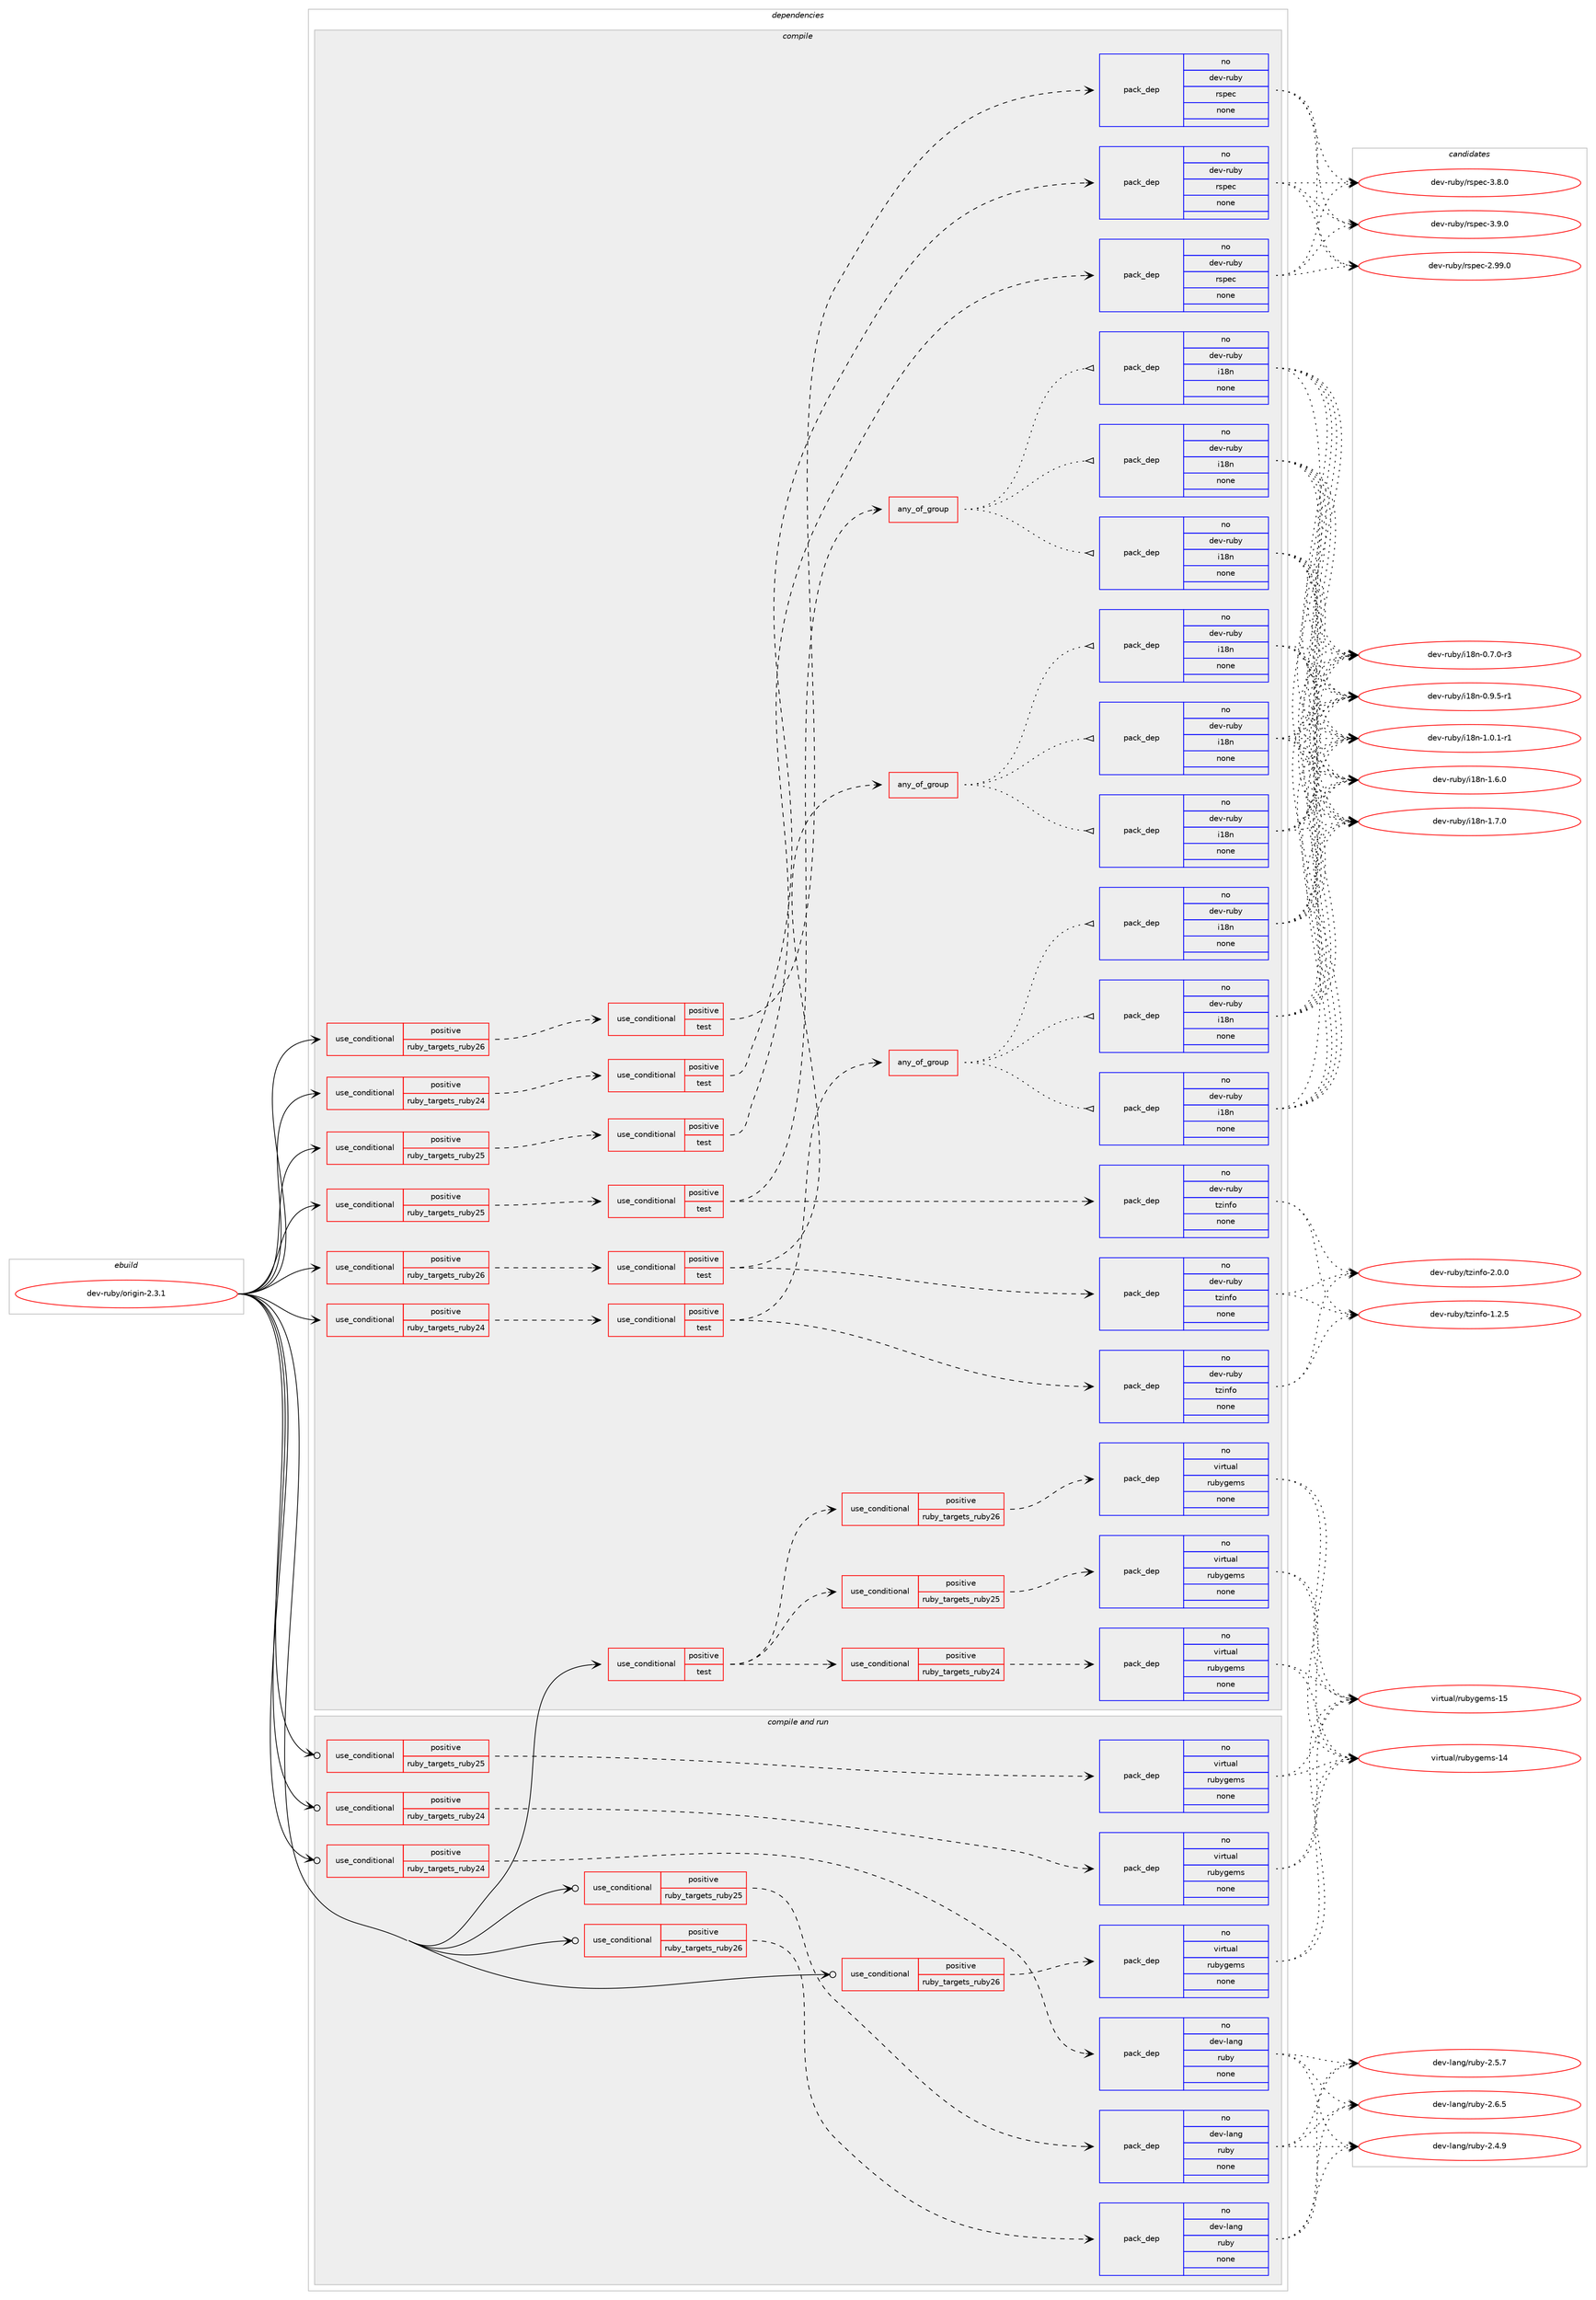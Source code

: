 digraph prolog {

# *************
# Graph options
# *************

newrank=true;
concentrate=true;
compound=true;
graph [rankdir=LR,fontname=Helvetica,fontsize=10,ranksep=1.5];#, ranksep=2.5, nodesep=0.2];
edge  [arrowhead=vee];
node  [fontname=Helvetica,fontsize=10];

# **********
# The ebuild
# **********

subgraph cluster_leftcol {
color=gray;
rank=same;
label=<<i>ebuild</i>>;
id [label="dev-ruby/origin-2.3.1", color=red, width=4, href="../dev-ruby/origin-2.3.1.svg"];
}

# ****************
# The dependencies
# ****************

subgraph cluster_midcol {
color=gray;
label=<<i>dependencies</i>>;
subgraph cluster_compile {
fillcolor="#eeeeee";
style=filled;
label=<<i>compile</i>>;
subgraph cond169785 {
dependency699436 [label=<<TABLE BORDER="0" CELLBORDER="1" CELLSPACING="0" CELLPADDING="4"><TR><TD ROWSPAN="3" CELLPADDING="10">use_conditional</TD></TR><TR><TD>positive</TD></TR><TR><TD>ruby_targets_ruby24</TD></TR></TABLE>>, shape=none, color=red];
subgraph cond169786 {
dependency699437 [label=<<TABLE BORDER="0" CELLBORDER="1" CELLSPACING="0" CELLPADDING="4"><TR><TD ROWSPAN="3" CELLPADDING="10">use_conditional</TD></TR><TR><TD>positive</TD></TR><TR><TD>test</TD></TR></TABLE>>, shape=none, color=red];
subgraph any11649 {
dependency699438 [label=<<TABLE BORDER="0" CELLBORDER="1" CELLSPACING="0" CELLPADDING="4"><TR><TD CELLPADDING="10">any_of_group</TD></TR></TABLE>>, shape=none, color=red];subgraph pack517624 {
dependency699439 [label=<<TABLE BORDER="0" CELLBORDER="1" CELLSPACING="0" CELLPADDING="4" WIDTH="220"><TR><TD ROWSPAN="6" CELLPADDING="30">pack_dep</TD></TR><TR><TD WIDTH="110">no</TD></TR><TR><TD>dev-ruby</TD></TR><TR><TD>i18n</TD></TR><TR><TD>none</TD></TR><TR><TD></TD></TR></TABLE>>, shape=none, color=blue];
}
dependency699438:e -> dependency699439:w [weight=20,style="dotted",arrowhead="oinv"];
subgraph pack517625 {
dependency699440 [label=<<TABLE BORDER="0" CELLBORDER="1" CELLSPACING="0" CELLPADDING="4" WIDTH="220"><TR><TD ROWSPAN="6" CELLPADDING="30">pack_dep</TD></TR><TR><TD WIDTH="110">no</TD></TR><TR><TD>dev-ruby</TD></TR><TR><TD>i18n</TD></TR><TR><TD>none</TD></TR><TR><TD></TD></TR></TABLE>>, shape=none, color=blue];
}
dependency699438:e -> dependency699440:w [weight=20,style="dotted",arrowhead="oinv"];
subgraph pack517626 {
dependency699441 [label=<<TABLE BORDER="0" CELLBORDER="1" CELLSPACING="0" CELLPADDING="4" WIDTH="220"><TR><TD ROWSPAN="6" CELLPADDING="30">pack_dep</TD></TR><TR><TD WIDTH="110">no</TD></TR><TR><TD>dev-ruby</TD></TR><TR><TD>i18n</TD></TR><TR><TD>none</TD></TR><TR><TD></TD></TR></TABLE>>, shape=none, color=blue];
}
dependency699438:e -> dependency699441:w [weight=20,style="dotted",arrowhead="oinv"];
}
dependency699437:e -> dependency699438:w [weight=20,style="dashed",arrowhead="vee"];
subgraph pack517627 {
dependency699442 [label=<<TABLE BORDER="0" CELLBORDER="1" CELLSPACING="0" CELLPADDING="4" WIDTH="220"><TR><TD ROWSPAN="6" CELLPADDING="30">pack_dep</TD></TR><TR><TD WIDTH="110">no</TD></TR><TR><TD>dev-ruby</TD></TR><TR><TD>tzinfo</TD></TR><TR><TD>none</TD></TR><TR><TD></TD></TR></TABLE>>, shape=none, color=blue];
}
dependency699437:e -> dependency699442:w [weight=20,style="dashed",arrowhead="vee"];
}
dependency699436:e -> dependency699437:w [weight=20,style="dashed",arrowhead="vee"];
}
id:e -> dependency699436:w [weight=20,style="solid",arrowhead="vee"];
subgraph cond169787 {
dependency699443 [label=<<TABLE BORDER="0" CELLBORDER="1" CELLSPACING="0" CELLPADDING="4"><TR><TD ROWSPAN="3" CELLPADDING="10">use_conditional</TD></TR><TR><TD>positive</TD></TR><TR><TD>ruby_targets_ruby24</TD></TR></TABLE>>, shape=none, color=red];
subgraph cond169788 {
dependency699444 [label=<<TABLE BORDER="0" CELLBORDER="1" CELLSPACING="0" CELLPADDING="4"><TR><TD ROWSPAN="3" CELLPADDING="10">use_conditional</TD></TR><TR><TD>positive</TD></TR><TR><TD>test</TD></TR></TABLE>>, shape=none, color=red];
subgraph pack517628 {
dependency699445 [label=<<TABLE BORDER="0" CELLBORDER="1" CELLSPACING="0" CELLPADDING="4" WIDTH="220"><TR><TD ROWSPAN="6" CELLPADDING="30">pack_dep</TD></TR><TR><TD WIDTH="110">no</TD></TR><TR><TD>dev-ruby</TD></TR><TR><TD>rspec</TD></TR><TR><TD>none</TD></TR><TR><TD></TD></TR></TABLE>>, shape=none, color=blue];
}
dependency699444:e -> dependency699445:w [weight=20,style="dashed",arrowhead="vee"];
}
dependency699443:e -> dependency699444:w [weight=20,style="dashed",arrowhead="vee"];
}
id:e -> dependency699443:w [weight=20,style="solid",arrowhead="vee"];
subgraph cond169789 {
dependency699446 [label=<<TABLE BORDER="0" CELLBORDER="1" CELLSPACING="0" CELLPADDING="4"><TR><TD ROWSPAN="3" CELLPADDING="10">use_conditional</TD></TR><TR><TD>positive</TD></TR><TR><TD>ruby_targets_ruby25</TD></TR></TABLE>>, shape=none, color=red];
subgraph cond169790 {
dependency699447 [label=<<TABLE BORDER="0" CELLBORDER="1" CELLSPACING="0" CELLPADDING="4"><TR><TD ROWSPAN="3" CELLPADDING="10">use_conditional</TD></TR><TR><TD>positive</TD></TR><TR><TD>test</TD></TR></TABLE>>, shape=none, color=red];
subgraph any11650 {
dependency699448 [label=<<TABLE BORDER="0" CELLBORDER="1" CELLSPACING="0" CELLPADDING="4"><TR><TD CELLPADDING="10">any_of_group</TD></TR></TABLE>>, shape=none, color=red];subgraph pack517629 {
dependency699449 [label=<<TABLE BORDER="0" CELLBORDER="1" CELLSPACING="0" CELLPADDING="4" WIDTH="220"><TR><TD ROWSPAN="6" CELLPADDING="30">pack_dep</TD></TR><TR><TD WIDTH="110">no</TD></TR><TR><TD>dev-ruby</TD></TR><TR><TD>i18n</TD></TR><TR><TD>none</TD></TR><TR><TD></TD></TR></TABLE>>, shape=none, color=blue];
}
dependency699448:e -> dependency699449:w [weight=20,style="dotted",arrowhead="oinv"];
subgraph pack517630 {
dependency699450 [label=<<TABLE BORDER="0" CELLBORDER="1" CELLSPACING="0" CELLPADDING="4" WIDTH="220"><TR><TD ROWSPAN="6" CELLPADDING="30">pack_dep</TD></TR><TR><TD WIDTH="110">no</TD></TR><TR><TD>dev-ruby</TD></TR><TR><TD>i18n</TD></TR><TR><TD>none</TD></TR><TR><TD></TD></TR></TABLE>>, shape=none, color=blue];
}
dependency699448:e -> dependency699450:w [weight=20,style="dotted",arrowhead="oinv"];
subgraph pack517631 {
dependency699451 [label=<<TABLE BORDER="0" CELLBORDER="1" CELLSPACING="0" CELLPADDING="4" WIDTH="220"><TR><TD ROWSPAN="6" CELLPADDING="30">pack_dep</TD></TR><TR><TD WIDTH="110">no</TD></TR><TR><TD>dev-ruby</TD></TR><TR><TD>i18n</TD></TR><TR><TD>none</TD></TR><TR><TD></TD></TR></TABLE>>, shape=none, color=blue];
}
dependency699448:e -> dependency699451:w [weight=20,style="dotted",arrowhead="oinv"];
}
dependency699447:e -> dependency699448:w [weight=20,style="dashed",arrowhead="vee"];
subgraph pack517632 {
dependency699452 [label=<<TABLE BORDER="0" CELLBORDER="1" CELLSPACING="0" CELLPADDING="4" WIDTH="220"><TR><TD ROWSPAN="6" CELLPADDING="30">pack_dep</TD></TR><TR><TD WIDTH="110">no</TD></TR><TR><TD>dev-ruby</TD></TR><TR><TD>tzinfo</TD></TR><TR><TD>none</TD></TR><TR><TD></TD></TR></TABLE>>, shape=none, color=blue];
}
dependency699447:e -> dependency699452:w [weight=20,style="dashed",arrowhead="vee"];
}
dependency699446:e -> dependency699447:w [weight=20,style="dashed",arrowhead="vee"];
}
id:e -> dependency699446:w [weight=20,style="solid",arrowhead="vee"];
subgraph cond169791 {
dependency699453 [label=<<TABLE BORDER="0" CELLBORDER="1" CELLSPACING="0" CELLPADDING="4"><TR><TD ROWSPAN="3" CELLPADDING="10">use_conditional</TD></TR><TR><TD>positive</TD></TR><TR><TD>ruby_targets_ruby25</TD></TR></TABLE>>, shape=none, color=red];
subgraph cond169792 {
dependency699454 [label=<<TABLE BORDER="0" CELLBORDER="1" CELLSPACING="0" CELLPADDING="4"><TR><TD ROWSPAN="3" CELLPADDING="10">use_conditional</TD></TR><TR><TD>positive</TD></TR><TR><TD>test</TD></TR></TABLE>>, shape=none, color=red];
subgraph pack517633 {
dependency699455 [label=<<TABLE BORDER="0" CELLBORDER="1" CELLSPACING="0" CELLPADDING="4" WIDTH="220"><TR><TD ROWSPAN="6" CELLPADDING="30">pack_dep</TD></TR><TR><TD WIDTH="110">no</TD></TR><TR><TD>dev-ruby</TD></TR><TR><TD>rspec</TD></TR><TR><TD>none</TD></TR><TR><TD></TD></TR></TABLE>>, shape=none, color=blue];
}
dependency699454:e -> dependency699455:w [weight=20,style="dashed",arrowhead="vee"];
}
dependency699453:e -> dependency699454:w [weight=20,style="dashed",arrowhead="vee"];
}
id:e -> dependency699453:w [weight=20,style="solid",arrowhead="vee"];
subgraph cond169793 {
dependency699456 [label=<<TABLE BORDER="0" CELLBORDER="1" CELLSPACING="0" CELLPADDING="4"><TR><TD ROWSPAN="3" CELLPADDING="10">use_conditional</TD></TR><TR><TD>positive</TD></TR><TR><TD>ruby_targets_ruby26</TD></TR></TABLE>>, shape=none, color=red];
subgraph cond169794 {
dependency699457 [label=<<TABLE BORDER="0" CELLBORDER="1" CELLSPACING="0" CELLPADDING="4"><TR><TD ROWSPAN="3" CELLPADDING="10">use_conditional</TD></TR><TR><TD>positive</TD></TR><TR><TD>test</TD></TR></TABLE>>, shape=none, color=red];
subgraph any11651 {
dependency699458 [label=<<TABLE BORDER="0" CELLBORDER="1" CELLSPACING="0" CELLPADDING="4"><TR><TD CELLPADDING="10">any_of_group</TD></TR></TABLE>>, shape=none, color=red];subgraph pack517634 {
dependency699459 [label=<<TABLE BORDER="0" CELLBORDER="1" CELLSPACING="0" CELLPADDING="4" WIDTH="220"><TR><TD ROWSPAN="6" CELLPADDING="30">pack_dep</TD></TR><TR><TD WIDTH="110">no</TD></TR><TR><TD>dev-ruby</TD></TR><TR><TD>i18n</TD></TR><TR><TD>none</TD></TR><TR><TD></TD></TR></TABLE>>, shape=none, color=blue];
}
dependency699458:e -> dependency699459:w [weight=20,style="dotted",arrowhead="oinv"];
subgraph pack517635 {
dependency699460 [label=<<TABLE BORDER="0" CELLBORDER="1" CELLSPACING="0" CELLPADDING="4" WIDTH="220"><TR><TD ROWSPAN="6" CELLPADDING="30">pack_dep</TD></TR><TR><TD WIDTH="110">no</TD></TR><TR><TD>dev-ruby</TD></TR><TR><TD>i18n</TD></TR><TR><TD>none</TD></TR><TR><TD></TD></TR></TABLE>>, shape=none, color=blue];
}
dependency699458:e -> dependency699460:w [weight=20,style="dotted",arrowhead="oinv"];
subgraph pack517636 {
dependency699461 [label=<<TABLE BORDER="0" CELLBORDER="1" CELLSPACING="0" CELLPADDING="4" WIDTH="220"><TR><TD ROWSPAN="6" CELLPADDING="30">pack_dep</TD></TR><TR><TD WIDTH="110">no</TD></TR><TR><TD>dev-ruby</TD></TR><TR><TD>i18n</TD></TR><TR><TD>none</TD></TR><TR><TD></TD></TR></TABLE>>, shape=none, color=blue];
}
dependency699458:e -> dependency699461:w [weight=20,style="dotted",arrowhead="oinv"];
}
dependency699457:e -> dependency699458:w [weight=20,style="dashed",arrowhead="vee"];
subgraph pack517637 {
dependency699462 [label=<<TABLE BORDER="0" CELLBORDER="1" CELLSPACING="0" CELLPADDING="4" WIDTH="220"><TR><TD ROWSPAN="6" CELLPADDING="30">pack_dep</TD></TR><TR><TD WIDTH="110">no</TD></TR><TR><TD>dev-ruby</TD></TR><TR><TD>tzinfo</TD></TR><TR><TD>none</TD></TR><TR><TD></TD></TR></TABLE>>, shape=none, color=blue];
}
dependency699457:e -> dependency699462:w [weight=20,style="dashed",arrowhead="vee"];
}
dependency699456:e -> dependency699457:w [weight=20,style="dashed",arrowhead="vee"];
}
id:e -> dependency699456:w [weight=20,style="solid",arrowhead="vee"];
subgraph cond169795 {
dependency699463 [label=<<TABLE BORDER="0" CELLBORDER="1" CELLSPACING="0" CELLPADDING="4"><TR><TD ROWSPAN="3" CELLPADDING="10">use_conditional</TD></TR><TR><TD>positive</TD></TR><TR><TD>ruby_targets_ruby26</TD></TR></TABLE>>, shape=none, color=red];
subgraph cond169796 {
dependency699464 [label=<<TABLE BORDER="0" CELLBORDER="1" CELLSPACING="0" CELLPADDING="4"><TR><TD ROWSPAN="3" CELLPADDING="10">use_conditional</TD></TR><TR><TD>positive</TD></TR><TR><TD>test</TD></TR></TABLE>>, shape=none, color=red];
subgraph pack517638 {
dependency699465 [label=<<TABLE BORDER="0" CELLBORDER="1" CELLSPACING="0" CELLPADDING="4" WIDTH="220"><TR><TD ROWSPAN="6" CELLPADDING="30">pack_dep</TD></TR><TR><TD WIDTH="110">no</TD></TR><TR><TD>dev-ruby</TD></TR><TR><TD>rspec</TD></TR><TR><TD>none</TD></TR><TR><TD></TD></TR></TABLE>>, shape=none, color=blue];
}
dependency699464:e -> dependency699465:w [weight=20,style="dashed",arrowhead="vee"];
}
dependency699463:e -> dependency699464:w [weight=20,style="dashed",arrowhead="vee"];
}
id:e -> dependency699463:w [weight=20,style="solid",arrowhead="vee"];
subgraph cond169797 {
dependency699466 [label=<<TABLE BORDER="0" CELLBORDER="1" CELLSPACING="0" CELLPADDING="4"><TR><TD ROWSPAN="3" CELLPADDING="10">use_conditional</TD></TR><TR><TD>positive</TD></TR><TR><TD>test</TD></TR></TABLE>>, shape=none, color=red];
subgraph cond169798 {
dependency699467 [label=<<TABLE BORDER="0" CELLBORDER="1" CELLSPACING="0" CELLPADDING="4"><TR><TD ROWSPAN="3" CELLPADDING="10">use_conditional</TD></TR><TR><TD>positive</TD></TR><TR><TD>ruby_targets_ruby24</TD></TR></TABLE>>, shape=none, color=red];
subgraph pack517639 {
dependency699468 [label=<<TABLE BORDER="0" CELLBORDER="1" CELLSPACING="0" CELLPADDING="4" WIDTH="220"><TR><TD ROWSPAN="6" CELLPADDING="30">pack_dep</TD></TR><TR><TD WIDTH="110">no</TD></TR><TR><TD>virtual</TD></TR><TR><TD>rubygems</TD></TR><TR><TD>none</TD></TR><TR><TD></TD></TR></TABLE>>, shape=none, color=blue];
}
dependency699467:e -> dependency699468:w [weight=20,style="dashed",arrowhead="vee"];
}
dependency699466:e -> dependency699467:w [weight=20,style="dashed",arrowhead="vee"];
subgraph cond169799 {
dependency699469 [label=<<TABLE BORDER="0" CELLBORDER="1" CELLSPACING="0" CELLPADDING="4"><TR><TD ROWSPAN="3" CELLPADDING="10">use_conditional</TD></TR><TR><TD>positive</TD></TR><TR><TD>ruby_targets_ruby25</TD></TR></TABLE>>, shape=none, color=red];
subgraph pack517640 {
dependency699470 [label=<<TABLE BORDER="0" CELLBORDER="1" CELLSPACING="0" CELLPADDING="4" WIDTH="220"><TR><TD ROWSPAN="6" CELLPADDING="30">pack_dep</TD></TR><TR><TD WIDTH="110">no</TD></TR><TR><TD>virtual</TD></TR><TR><TD>rubygems</TD></TR><TR><TD>none</TD></TR><TR><TD></TD></TR></TABLE>>, shape=none, color=blue];
}
dependency699469:e -> dependency699470:w [weight=20,style="dashed",arrowhead="vee"];
}
dependency699466:e -> dependency699469:w [weight=20,style="dashed",arrowhead="vee"];
subgraph cond169800 {
dependency699471 [label=<<TABLE BORDER="0" CELLBORDER="1" CELLSPACING="0" CELLPADDING="4"><TR><TD ROWSPAN="3" CELLPADDING="10">use_conditional</TD></TR><TR><TD>positive</TD></TR><TR><TD>ruby_targets_ruby26</TD></TR></TABLE>>, shape=none, color=red];
subgraph pack517641 {
dependency699472 [label=<<TABLE BORDER="0" CELLBORDER="1" CELLSPACING="0" CELLPADDING="4" WIDTH="220"><TR><TD ROWSPAN="6" CELLPADDING="30">pack_dep</TD></TR><TR><TD WIDTH="110">no</TD></TR><TR><TD>virtual</TD></TR><TR><TD>rubygems</TD></TR><TR><TD>none</TD></TR><TR><TD></TD></TR></TABLE>>, shape=none, color=blue];
}
dependency699471:e -> dependency699472:w [weight=20,style="dashed",arrowhead="vee"];
}
dependency699466:e -> dependency699471:w [weight=20,style="dashed",arrowhead="vee"];
}
id:e -> dependency699466:w [weight=20,style="solid",arrowhead="vee"];
}
subgraph cluster_compileandrun {
fillcolor="#eeeeee";
style=filled;
label=<<i>compile and run</i>>;
subgraph cond169801 {
dependency699473 [label=<<TABLE BORDER="0" CELLBORDER="1" CELLSPACING="0" CELLPADDING="4"><TR><TD ROWSPAN="3" CELLPADDING="10">use_conditional</TD></TR><TR><TD>positive</TD></TR><TR><TD>ruby_targets_ruby24</TD></TR></TABLE>>, shape=none, color=red];
subgraph pack517642 {
dependency699474 [label=<<TABLE BORDER="0" CELLBORDER="1" CELLSPACING="0" CELLPADDING="4" WIDTH="220"><TR><TD ROWSPAN="6" CELLPADDING="30">pack_dep</TD></TR><TR><TD WIDTH="110">no</TD></TR><TR><TD>dev-lang</TD></TR><TR><TD>ruby</TD></TR><TR><TD>none</TD></TR><TR><TD></TD></TR></TABLE>>, shape=none, color=blue];
}
dependency699473:e -> dependency699474:w [weight=20,style="dashed",arrowhead="vee"];
}
id:e -> dependency699473:w [weight=20,style="solid",arrowhead="odotvee"];
subgraph cond169802 {
dependency699475 [label=<<TABLE BORDER="0" CELLBORDER="1" CELLSPACING="0" CELLPADDING="4"><TR><TD ROWSPAN="3" CELLPADDING="10">use_conditional</TD></TR><TR><TD>positive</TD></TR><TR><TD>ruby_targets_ruby24</TD></TR></TABLE>>, shape=none, color=red];
subgraph pack517643 {
dependency699476 [label=<<TABLE BORDER="0" CELLBORDER="1" CELLSPACING="0" CELLPADDING="4" WIDTH="220"><TR><TD ROWSPAN="6" CELLPADDING="30">pack_dep</TD></TR><TR><TD WIDTH="110">no</TD></TR><TR><TD>virtual</TD></TR><TR><TD>rubygems</TD></TR><TR><TD>none</TD></TR><TR><TD></TD></TR></TABLE>>, shape=none, color=blue];
}
dependency699475:e -> dependency699476:w [weight=20,style="dashed",arrowhead="vee"];
}
id:e -> dependency699475:w [weight=20,style="solid",arrowhead="odotvee"];
subgraph cond169803 {
dependency699477 [label=<<TABLE BORDER="0" CELLBORDER="1" CELLSPACING="0" CELLPADDING="4"><TR><TD ROWSPAN="3" CELLPADDING="10">use_conditional</TD></TR><TR><TD>positive</TD></TR><TR><TD>ruby_targets_ruby25</TD></TR></TABLE>>, shape=none, color=red];
subgraph pack517644 {
dependency699478 [label=<<TABLE BORDER="0" CELLBORDER="1" CELLSPACING="0" CELLPADDING="4" WIDTH="220"><TR><TD ROWSPAN="6" CELLPADDING="30">pack_dep</TD></TR><TR><TD WIDTH="110">no</TD></TR><TR><TD>dev-lang</TD></TR><TR><TD>ruby</TD></TR><TR><TD>none</TD></TR><TR><TD></TD></TR></TABLE>>, shape=none, color=blue];
}
dependency699477:e -> dependency699478:w [weight=20,style="dashed",arrowhead="vee"];
}
id:e -> dependency699477:w [weight=20,style="solid",arrowhead="odotvee"];
subgraph cond169804 {
dependency699479 [label=<<TABLE BORDER="0" CELLBORDER="1" CELLSPACING="0" CELLPADDING="4"><TR><TD ROWSPAN="3" CELLPADDING="10">use_conditional</TD></TR><TR><TD>positive</TD></TR><TR><TD>ruby_targets_ruby25</TD></TR></TABLE>>, shape=none, color=red];
subgraph pack517645 {
dependency699480 [label=<<TABLE BORDER="0" CELLBORDER="1" CELLSPACING="0" CELLPADDING="4" WIDTH="220"><TR><TD ROWSPAN="6" CELLPADDING="30">pack_dep</TD></TR><TR><TD WIDTH="110">no</TD></TR><TR><TD>virtual</TD></TR><TR><TD>rubygems</TD></TR><TR><TD>none</TD></TR><TR><TD></TD></TR></TABLE>>, shape=none, color=blue];
}
dependency699479:e -> dependency699480:w [weight=20,style="dashed",arrowhead="vee"];
}
id:e -> dependency699479:w [weight=20,style="solid",arrowhead="odotvee"];
subgraph cond169805 {
dependency699481 [label=<<TABLE BORDER="0" CELLBORDER="1" CELLSPACING="0" CELLPADDING="4"><TR><TD ROWSPAN="3" CELLPADDING="10">use_conditional</TD></TR><TR><TD>positive</TD></TR><TR><TD>ruby_targets_ruby26</TD></TR></TABLE>>, shape=none, color=red];
subgraph pack517646 {
dependency699482 [label=<<TABLE BORDER="0" CELLBORDER="1" CELLSPACING="0" CELLPADDING="4" WIDTH="220"><TR><TD ROWSPAN="6" CELLPADDING="30">pack_dep</TD></TR><TR><TD WIDTH="110">no</TD></TR><TR><TD>dev-lang</TD></TR><TR><TD>ruby</TD></TR><TR><TD>none</TD></TR><TR><TD></TD></TR></TABLE>>, shape=none, color=blue];
}
dependency699481:e -> dependency699482:w [weight=20,style="dashed",arrowhead="vee"];
}
id:e -> dependency699481:w [weight=20,style="solid",arrowhead="odotvee"];
subgraph cond169806 {
dependency699483 [label=<<TABLE BORDER="0" CELLBORDER="1" CELLSPACING="0" CELLPADDING="4"><TR><TD ROWSPAN="3" CELLPADDING="10">use_conditional</TD></TR><TR><TD>positive</TD></TR><TR><TD>ruby_targets_ruby26</TD></TR></TABLE>>, shape=none, color=red];
subgraph pack517647 {
dependency699484 [label=<<TABLE BORDER="0" CELLBORDER="1" CELLSPACING="0" CELLPADDING="4" WIDTH="220"><TR><TD ROWSPAN="6" CELLPADDING="30">pack_dep</TD></TR><TR><TD WIDTH="110">no</TD></TR><TR><TD>virtual</TD></TR><TR><TD>rubygems</TD></TR><TR><TD>none</TD></TR><TR><TD></TD></TR></TABLE>>, shape=none, color=blue];
}
dependency699483:e -> dependency699484:w [weight=20,style="dashed",arrowhead="vee"];
}
id:e -> dependency699483:w [weight=20,style="solid",arrowhead="odotvee"];
}
subgraph cluster_run {
fillcolor="#eeeeee";
style=filled;
label=<<i>run</i>>;
}
}

# **************
# The candidates
# **************

subgraph cluster_choices {
rank=same;
color=gray;
label=<<i>candidates</i>>;

subgraph choice517624 {
color=black;
nodesep=1;
choice10010111845114117981214710549561104548465546484511451 [label="dev-ruby/i18n-0.7.0-r3", color=red, width=4,href="../dev-ruby/i18n-0.7.0-r3.svg"];
choice10010111845114117981214710549561104548465746534511449 [label="dev-ruby/i18n-0.9.5-r1", color=red, width=4,href="../dev-ruby/i18n-0.9.5-r1.svg"];
choice10010111845114117981214710549561104549464846494511449 [label="dev-ruby/i18n-1.0.1-r1", color=red, width=4,href="../dev-ruby/i18n-1.0.1-r1.svg"];
choice1001011184511411798121471054956110454946544648 [label="dev-ruby/i18n-1.6.0", color=red, width=4,href="../dev-ruby/i18n-1.6.0.svg"];
choice1001011184511411798121471054956110454946554648 [label="dev-ruby/i18n-1.7.0", color=red, width=4,href="../dev-ruby/i18n-1.7.0.svg"];
dependency699439:e -> choice10010111845114117981214710549561104548465546484511451:w [style=dotted,weight="100"];
dependency699439:e -> choice10010111845114117981214710549561104548465746534511449:w [style=dotted,weight="100"];
dependency699439:e -> choice10010111845114117981214710549561104549464846494511449:w [style=dotted,weight="100"];
dependency699439:e -> choice1001011184511411798121471054956110454946544648:w [style=dotted,weight="100"];
dependency699439:e -> choice1001011184511411798121471054956110454946554648:w [style=dotted,weight="100"];
}
subgraph choice517625 {
color=black;
nodesep=1;
choice10010111845114117981214710549561104548465546484511451 [label="dev-ruby/i18n-0.7.0-r3", color=red, width=4,href="../dev-ruby/i18n-0.7.0-r3.svg"];
choice10010111845114117981214710549561104548465746534511449 [label="dev-ruby/i18n-0.9.5-r1", color=red, width=4,href="../dev-ruby/i18n-0.9.5-r1.svg"];
choice10010111845114117981214710549561104549464846494511449 [label="dev-ruby/i18n-1.0.1-r1", color=red, width=4,href="../dev-ruby/i18n-1.0.1-r1.svg"];
choice1001011184511411798121471054956110454946544648 [label="dev-ruby/i18n-1.6.0", color=red, width=4,href="../dev-ruby/i18n-1.6.0.svg"];
choice1001011184511411798121471054956110454946554648 [label="dev-ruby/i18n-1.7.0", color=red, width=4,href="../dev-ruby/i18n-1.7.0.svg"];
dependency699440:e -> choice10010111845114117981214710549561104548465546484511451:w [style=dotted,weight="100"];
dependency699440:e -> choice10010111845114117981214710549561104548465746534511449:w [style=dotted,weight="100"];
dependency699440:e -> choice10010111845114117981214710549561104549464846494511449:w [style=dotted,weight="100"];
dependency699440:e -> choice1001011184511411798121471054956110454946544648:w [style=dotted,weight="100"];
dependency699440:e -> choice1001011184511411798121471054956110454946554648:w [style=dotted,weight="100"];
}
subgraph choice517626 {
color=black;
nodesep=1;
choice10010111845114117981214710549561104548465546484511451 [label="dev-ruby/i18n-0.7.0-r3", color=red, width=4,href="../dev-ruby/i18n-0.7.0-r3.svg"];
choice10010111845114117981214710549561104548465746534511449 [label="dev-ruby/i18n-0.9.5-r1", color=red, width=4,href="../dev-ruby/i18n-0.9.5-r1.svg"];
choice10010111845114117981214710549561104549464846494511449 [label="dev-ruby/i18n-1.0.1-r1", color=red, width=4,href="../dev-ruby/i18n-1.0.1-r1.svg"];
choice1001011184511411798121471054956110454946544648 [label="dev-ruby/i18n-1.6.0", color=red, width=4,href="../dev-ruby/i18n-1.6.0.svg"];
choice1001011184511411798121471054956110454946554648 [label="dev-ruby/i18n-1.7.0", color=red, width=4,href="../dev-ruby/i18n-1.7.0.svg"];
dependency699441:e -> choice10010111845114117981214710549561104548465546484511451:w [style=dotted,weight="100"];
dependency699441:e -> choice10010111845114117981214710549561104548465746534511449:w [style=dotted,weight="100"];
dependency699441:e -> choice10010111845114117981214710549561104549464846494511449:w [style=dotted,weight="100"];
dependency699441:e -> choice1001011184511411798121471054956110454946544648:w [style=dotted,weight="100"];
dependency699441:e -> choice1001011184511411798121471054956110454946554648:w [style=dotted,weight="100"];
}
subgraph choice517627 {
color=black;
nodesep=1;
choice100101118451141179812147116122105110102111454946504653 [label="dev-ruby/tzinfo-1.2.5", color=red, width=4,href="../dev-ruby/tzinfo-1.2.5.svg"];
choice100101118451141179812147116122105110102111455046484648 [label="dev-ruby/tzinfo-2.0.0", color=red, width=4,href="../dev-ruby/tzinfo-2.0.0.svg"];
dependency699442:e -> choice100101118451141179812147116122105110102111454946504653:w [style=dotted,weight="100"];
dependency699442:e -> choice100101118451141179812147116122105110102111455046484648:w [style=dotted,weight="100"];
}
subgraph choice517628 {
color=black;
nodesep=1;
choice1001011184511411798121471141151121019945504657574648 [label="dev-ruby/rspec-2.99.0", color=red, width=4,href="../dev-ruby/rspec-2.99.0.svg"];
choice10010111845114117981214711411511210199455146564648 [label="dev-ruby/rspec-3.8.0", color=red, width=4,href="../dev-ruby/rspec-3.8.0.svg"];
choice10010111845114117981214711411511210199455146574648 [label="dev-ruby/rspec-3.9.0", color=red, width=4,href="../dev-ruby/rspec-3.9.0.svg"];
dependency699445:e -> choice1001011184511411798121471141151121019945504657574648:w [style=dotted,weight="100"];
dependency699445:e -> choice10010111845114117981214711411511210199455146564648:w [style=dotted,weight="100"];
dependency699445:e -> choice10010111845114117981214711411511210199455146574648:w [style=dotted,weight="100"];
}
subgraph choice517629 {
color=black;
nodesep=1;
choice10010111845114117981214710549561104548465546484511451 [label="dev-ruby/i18n-0.7.0-r3", color=red, width=4,href="../dev-ruby/i18n-0.7.0-r3.svg"];
choice10010111845114117981214710549561104548465746534511449 [label="dev-ruby/i18n-0.9.5-r1", color=red, width=4,href="../dev-ruby/i18n-0.9.5-r1.svg"];
choice10010111845114117981214710549561104549464846494511449 [label="dev-ruby/i18n-1.0.1-r1", color=red, width=4,href="../dev-ruby/i18n-1.0.1-r1.svg"];
choice1001011184511411798121471054956110454946544648 [label="dev-ruby/i18n-1.6.0", color=red, width=4,href="../dev-ruby/i18n-1.6.0.svg"];
choice1001011184511411798121471054956110454946554648 [label="dev-ruby/i18n-1.7.0", color=red, width=4,href="../dev-ruby/i18n-1.7.0.svg"];
dependency699449:e -> choice10010111845114117981214710549561104548465546484511451:w [style=dotted,weight="100"];
dependency699449:e -> choice10010111845114117981214710549561104548465746534511449:w [style=dotted,weight="100"];
dependency699449:e -> choice10010111845114117981214710549561104549464846494511449:w [style=dotted,weight="100"];
dependency699449:e -> choice1001011184511411798121471054956110454946544648:w [style=dotted,weight="100"];
dependency699449:e -> choice1001011184511411798121471054956110454946554648:w [style=dotted,weight="100"];
}
subgraph choice517630 {
color=black;
nodesep=1;
choice10010111845114117981214710549561104548465546484511451 [label="dev-ruby/i18n-0.7.0-r3", color=red, width=4,href="../dev-ruby/i18n-0.7.0-r3.svg"];
choice10010111845114117981214710549561104548465746534511449 [label="dev-ruby/i18n-0.9.5-r1", color=red, width=4,href="../dev-ruby/i18n-0.9.5-r1.svg"];
choice10010111845114117981214710549561104549464846494511449 [label="dev-ruby/i18n-1.0.1-r1", color=red, width=4,href="../dev-ruby/i18n-1.0.1-r1.svg"];
choice1001011184511411798121471054956110454946544648 [label="dev-ruby/i18n-1.6.0", color=red, width=4,href="../dev-ruby/i18n-1.6.0.svg"];
choice1001011184511411798121471054956110454946554648 [label="dev-ruby/i18n-1.7.0", color=red, width=4,href="../dev-ruby/i18n-1.7.0.svg"];
dependency699450:e -> choice10010111845114117981214710549561104548465546484511451:w [style=dotted,weight="100"];
dependency699450:e -> choice10010111845114117981214710549561104548465746534511449:w [style=dotted,weight="100"];
dependency699450:e -> choice10010111845114117981214710549561104549464846494511449:w [style=dotted,weight="100"];
dependency699450:e -> choice1001011184511411798121471054956110454946544648:w [style=dotted,weight="100"];
dependency699450:e -> choice1001011184511411798121471054956110454946554648:w [style=dotted,weight="100"];
}
subgraph choice517631 {
color=black;
nodesep=1;
choice10010111845114117981214710549561104548465546484511451 [label="dev-ruby/i18n-0.7.0-r3", color=red, width=4,href="../dev-ruby/i18n-0.7.0-r3.svg"];
choice10010111845114117981214710549561104548465746534511449 [label="dev-ruby/i18n-0.9.5-r1", color=red, width=4,href="../dev-ruby/i18n-0.9.5-r1.svg"];
choice10010111845114117981214710549561104549464846494511449 [label="dev-ruby/i18n-1.0.1-r1", color=red, width=4,href="../dev-ruby/i18n-1.0.1-r1.svg"];
choice1001011184511411798121471054956110454946544648 [label="dev-ruby/i18n-1.6.0", color=red, width=4,href="../dev-ruby/i18n-1.6.0.svg"];
choice1001011184511411798121471054956110454946554648 [label="dev-ruby/i18n-1.7.0", color=red, width=4,href="../dev-ruby/i18n-1.7.0.svg"];
dependency699451:e -> choice10010111845114117981214710549561104548465546484511451:w [style=dotted,weight="100"];
dependency699451:e -> choice10010111845114117981214710549561104548465746534511449:w [style=dotted,weight="100"];
dependency699451:e -> choice10010111845114117981214710549561104549464846494511449:w [style=dotted,weight="100"];
dependency699451:e -> choice1001011184511411798121471054956110454946544648:w [style=dotted,weight="100"];
dependency699451:e -> choice1001011184511411798121471054956110454946554648:w [style=dotted,weight="100"];
}
subgraph choice517632 {
color=black;
nodesep=1;
choice100101118451141179812147116122105110102111454946504653 [label="dev-ruby/tzinfo-1.2.5", color=red, width=4,href="../dev-ruby/tzinfo-1.2.5.svg"];
choice100101118451141179812147116122105110102111455046484648 [label="dev-ruby/tzinfo-2.0.0", color=red, width=4,href="../dev-ruby/tzinfo-2.0.0.svg"];
dependency699452:e -> choice100101118451141179812147116122105110102111454946504653:w [style=dotted,weight="100"];
dependency699452:e -> choice100101118451141179812147116122105110102111455046484648:w [style=dotted,weight="100"];
}
subgraph choice517633 {
color=black;
nodesep=1;
choice1001011184511411798121471141151121019945504657574648 [label="dev-ruby/rspec-2.99.0", color=red, width=4,href="../dev-ruby/rspec-2.99.0.svg"];
choice10010111845114117981214711411511210199455146564648 [label="dev-ruby/rspec-3.8.0", color=red, width=4,href="../dev-ruby/rspec-3.8.0.svg"];
choice10010111845114117981214711411511210199455146574648 [label="dev-ruby/rspec-3.9.0", color=red, width=4,href="../dev-ruby/rspec-3.9.0.svg"];
dependency699455:e -> choice1001011184511411798121471141151121019945504657574648:w [style=dotted,weight="100"];
dependency699455:e -> choice10010111845114117981214711411511210199455146564648:w [style=dotted,weight="100"];
dependency699455:e -> choice10010111845114117981214711411511210199455146574648:w [style=dotted,weight="100"];
}
subgraph choice517634 {
color=black;
nodesep=1;
choice10010111845114117981214710549561104548465546484511451 [label="dev-ruby/i18n-0.7.0-r3", color=red, width=4,href="../dev-ruby/i18n-0.7.0-r3.svg"];
choice10010111845114117981214710549561104548465746534511449 [label="dev-ruby/i18n-0.9.5-r1", color=red, width=4,href="../dev-ruby/i18n-0.9.5-r1.svg"];
choice10010111845114117981214710549561104549464846494511449 [label="dev-ruby/i18n-1.0.1-r1", color=red, width=4,href="../dev-ruby/i18n-1.0.1-r1.svg"];
choice1001011184511411798121471054956110454946544648 [label="dev-ruby/i18n-1.6.0", color=red, width=4,href="../dev-ruby/i18n-1.6.0.svg"];
choice1001011184511411798121471054956110454946554648 [label="dev-ruby/i18n-1.7.0", color=red, width=4,href="../dev-ruby/i18n-1.7.0.svg"];
dependency699459:e -> choice10010111845114117981214710549561104548465546484511451:w [style=dotted,weight="100"];
dependency699459:e -> choice10010111845114117981214710549561104548465746534511449:w [style=dotted,weight="100"];
dependency699459:e -> choice10010111845114117981214710549561104549464846494511449:w [style=dotted,weight="100"];
dependency699459:e -> choice1001011184511411798121471054956110454946544648:w [style=dotted,weight="100"];
dependency699459:e -> choice1001011184511411798121471054956110454946554648:w [style=dotted,weight="100"];
}
subgraph choice517635 {
color=black;
nodesep=1;
choice10010111845114117981214710549561104548465546484511451 [label="dev-ruby/i18n-0.7.0-r3", color=red, width=4,href="../dev-ruby/i18n-0.7.0-r3.svg"];
choice10010111845114117981214710549561104548465746534511449 [label="dev-ruby/i18n-0.9.5-r1", color=red, width=4,href="../dev-ruby/i18n-0.9.5-r1.svg"];
choice10010111845114117981214710549561104549464846494511449 [label="dev-ruby/i18n-1.0.1-r1", color=red, width=4,href="../dev-ruby/i18n-1.0.1-r1.svg"];
choice1001011184511411798121471054956110454946544648 [label="dev-ruby/i18n-1.6.0", color=red, width=4,href="../dev-ruby/i18n-1.6.0.svg"];
choice1001011184511411798121471054956110454946554648 [label="dev-ruby/i18n-1.7.0", color=red, width=4,href="../dev-ruby/i18n-1.7.0.svg"];
dependency699460:e -> choice10010111845114117981214710549561104548465546484511451:w [style=dotted,weight="100"];
dependency699460:e -> choice10010111845114117981214710549561104548465746534511449:w [style=dotted,weight="100"];
dependency699460:e -> choice10010111845114117981214710549561104549464846494511449:w [style=dotted,weight="100"];
dependency699460:e -> choice1001011184511411798121471054956110454946544648:w [style=dotted,weight="100"];
dependency699460:e -> choice1001011184511411798121471054956110454946554648:w [style=dotted,weight="100"];
}
subgraph choice517636 {
color=black;
nodesep=1;
choice10010111845114117981214710549561104548465546484511451 [label="dev-ruby/i18n-0.7.0-r3", color=red, width=4,href="../dev-ruby/i18n-0.7.0-r3.svg"];
choice10010111845114117981214710549561104548465746534511449 [label="dev-ruby/i18n-0.9.5-r1", color=red, width=4,href="../dev-ruby/i18n-0.9.5-r1.svg"];
choice10010111845114117981214710549561104549464846494511449 [label="dev-ruby/i18n-1.0.1-r1", color=red, width=4,href="../dev-ruby/i18n-1.0.1-r1.svg"];
choice1001011184511411798121471054956110454946544648 [label="dev-ruby/i18n-1.6.0", color=red, width=4,href="../dev-ruby/i18n-1.6.0.svg"];
choice1001011184511411798121471054956110454946554648 [label="dev-ruby/i18n-1.7.0", color=red, width=4,href="../dev-ruby/i18n-1.7.0.svg"];
dependency699461:e -> choice10010111845114117981214710549561104548465546484511451:w [style=dotted,weight="100"];
dependency699461:e -> choice10010111845114117981214710549561104548465746534511449:w [style=dotted,weight="100"];
dependency699461:e -> choice10010111845114117981214710549561104549464846494511449:w [style=dotted,weight="100"];
dependency699461:e -> choice1001011184511411798121471054956110454946544648:w [style=dotted,weight="100"];
dependency699461:e -> choice1001011184511411798121471054956110454946554648:w [style=dotted,weight="100"];
}
subgraph choice517637 {
color=black;
nodesep=1;
choice100101118451141179812147116122105110102111454946504653 [label="dev-ruby/tzinfo-1.2.5", color=red, width=4,href="../dev-ruby/tzinfo-1.2.5.svg"];
choice100101118451141179812147116122105110102111455046484648 [label="dev-ruby/tzinfo-2.0.0", color=red, width=4,href="../dev-ruby/tzinfo-2.0.0.svg"];
dependency699462:e -> choice100101118451141179812147116122105110102111454946504653:w [style=dotted,weight="100"];
dependency699462:e -> choice100101118451141179812147116122105110102111455046484648:w [style=dotted,weight="100"];
}
subgraph choice517638 {
color=black;
nodesep=1;
choice1001011184511411798121471141151121019945504657574648 [label="dev-ruby/rspec-2.99.0", color=red, width=4,href="../dev-ruby/rspec-2.99.0.svg"];
choice10010111845114117981214711411511210199455146564648 [label="dev-ruby/rspec-3.8.0", color=red, width=4,href="../dev-ruby/rspec-3.8.0.svg"];
choice10010111845114117981214711411511210199455146574648 [label="dev-ruby/rspec-3.9.0", color=red, width=4,href="../dev-ruby/rspec-3.9.0.svg"];
dependency699465:e -> choice1001011184511411798121471141151121019945504657574648:w [style=dotted,weight="100"];
dependency699465:e -> choice10010111845114117981214711411511210199455146564648:w [style=dotted,weight="100"];
dependency699465:e -> choice10010111845114117981214711411511210199455146574648:w [style=dotted,weight="100"];
}
subgraph choice517639 {
color=black;
nodesep=1;
choice118105114116117971084711411798121103101109115454952 [label="virtual/rubygems-14", color=red, width=4,href="../virtual/rubygems-14.svg"];
choice118105114116117971084711411798121103101109115454953 [label="virtual/rubygems-15", color=red, width=4,href="../virtual/rubygems-15.svg"];
dependency699468:e -> choice118105114116117971084711411798121103101109115454952:w [style=dotted,weight="100"];
dependency699468:e -> choice118105114116117971084711411798121103101109115454953:w [style=dotted,weight="100"];
}
subgraph choice517640 {
color=black;
nodesep=1;
choice118105114116117971084711411798121103101109115454952 [label="virtual/rubygems-14", color=red, width=4,href="../virtual/rubygems-14.svg"];
choice118105114116117971084711411798121103101109115454953 [label="virtual/rubygems-15", color=red, width=4,href="../virtual/rubygems-15.svg"];
dependency699470:e -> choice118105114116117971084711411798121103101109115454952:w [style=dotted,weight="100"];
dependency699470:e -> choice118105114116117971084711411798121103101109115454953:w [style=dotted,weight="100"];
}
subgraph choice517641 {
color=black;
nodesep=1;
choice118105114116117971084711411798121103101109115454952 [label="virtual/rubygems-14", color=red, width=4,href="../virtual/rubygems-14.svg"];
choice118105114116117971084711411798121103101109115454953 [label="virtual/rubygems-15", color=red, width=4,href="../virtual/rubygems-15.svg"];
dependency699472:e -> choice118105114116117971084711411798121103101109115454952:w [style=dotted,weight="100"];
dependency699472:e -> choice118105114116117971084711411798121103101109115454953:w [style=dotted,weight="100"];
}
subgraph choice517642 {
color=black;
nodesep=1;
choice10010111845108971101034711411798121455046524657 [label="dev-lang/ruby-2.4.9", color=red, width=4,href="../dev-lang/ruby-2.4.9.svg"];
choice10010111845108971101034711411798121455046534655 [label="dev-lang/ruby-2.5.7", color=red, width=4,href="../dev-lang/ruby-2.5.7.svg"];
choice10010111845108971101034711411798121455046544653 [label="dev-lang/ruby-2.6.5", color=red, width=4,href="../dev-lang/ruby-2.6.5.svg"];
dependency699474:e -> choice10010111845108971101034711411798121455046524657:w [style=dotted,weight="100"];
dependency699474:e -> choice10010111845108971101034711411798121455046534655:w [style=dotted,weight="100"];
dependency699474:e -> choice10010111845108971101034711411798121455046544653:w [style=dotted,weight="100"];
}
subgraph choice517643 {
color=black;
nodesep=1;
choice118105114116117971084711411798121103101109115454952 [label="virtual/rubygems-14", color=red, width=4,href="../virtual/rubygems-14.svg"];
choice118105114116117971084711411798121103101109115454953 [label="virtual/rubygems-15", color=red, width=4,href="../virtual/rubygems-15.svg"];
dependency699476:e -> choice118105114116117971084711411798121103101109115454952:w [style=dotted,weight="100"];
dependency699476:e -> choice118105114116117971084711411798121103101109115454953:w [style=dotted,weight="100"];
}
subgraph choice517644 {
color=black;
nodesep=1;
choice10010111845108971101034711411798121455046524657 [label="dev-lang/ruby-2.4.9", color=red, width=4,href="../dev-lang/ruby-2.4.9.svg"];
choice10010111845108971101034711411798121455046534655 [label="dev-lang/ruby-2.5.7", color=red, width=4,href="../dev-lang/ruby-2.5.7.svg"];
choice10010111845108971101034711411798121455046544653 [label="dev-lang/ruby-2.6.5", color=red, width=4,href="../dev-lang/ruby-2.6.5.svg"];
dependency699478:e -> choice10010111845108971101034711411798121455046524657:w [style=dotted,weight="100"];
dependency699478:e -> choice10010111845108971101034711411798121455046534655:w [style=dotted,weight="100"];
dependency699478:e -> choice10010111845108971101034711411798121455046544653:w [style=dotted,weight="100"];
}
subgraph choice517645 {
color=black;
nodesep=1;
choice118105114116117971084711411798121103101109115454952 [label="virtual/rubygems-14", color=red, width=4,href="../virtual/rubygems-14.svg"];
choice118105114116117971084711411798121103101109115454953 [label="virtual/rubygems-15", color=red, width=4,href="../virtual/rubygems-15.svg"];
dependency699480:e -> choice118105114116117971084711411798121103101109115454952:w [style=dotted,weight="100"];
dependency699480:e -> choice118105114116117971084711411798121103101109115454953:w [style=dotted,weight="100"];
}
subgraph choice517646 {
color=black;
nodesep=1;
choice10010111845108971101034711411798121455046524657 [label="dev-lang/ruby-2.4.9", color=red, width=4,href="../dev-lang/ruby-2.4.9.svg"];
choice10010111845108971101034711411798121455046534655 [label="dev-lang/ruby-2.5.7", color=red, width=4,href="../dev-lang/ruby-2.5.7.svg"];
choice10010111845108971101034711411798121455046544653 [label="dev-lang/ruby-2.6.5", color=red, width=4,href="../dev-lang/ruby-2.6.5.svg"];
dependency699482:e -> choice10010111845108971101034711411798121455046524657:w [style=dotted,weight="100"];
dependency699482:e -> choice10010111845108971101034711411798121455046534655:w [style=dotted,weight="100"];
dependency699482:e -> choice10010111845108971101034711411798121455046544653:w [style=dotted,weight="100"];
}
subgraph choice517647 {
color=black;
nodesep=1;
choice118105114116117971084711411798121103101109115454952 [label="virtual/rubygems-14", color=red, width=4,href="../virtual/rubygems-14.svg"];
choice118105114116117971084711411798121103101109115454953 [label="virtual/rubygems-15", color=red, width=4,href="../virtual/rubygems-15.svg"];
dependency699484:e -> choice118105114116117971084711411798121103101109115454952:w [style=dotted,weight="100"];
dependency699484:e -> choice118105114116117971084711411798121103101109115454953:w [style=dotted,weight="100"];
}
}

}
